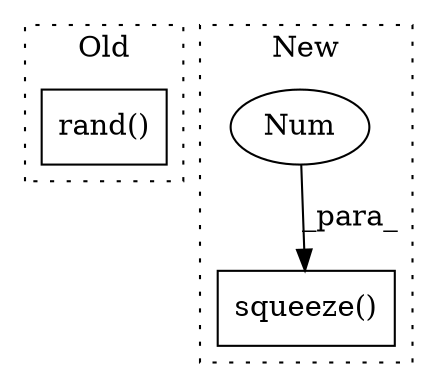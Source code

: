 digraph G {
subgraph cluster0 {
1 [label="rand()" a="75" s="1285,1312" l="11,1" shape="box"];
label = "Old";
style="dotted";
}
subgraph cluster1 {
2 [label="squeeze()" a="75" s="1516,1527" l="10,1" shape="box"];
3 [label="Num" a="76" s="1526" l="1" shape="ellipse"];
label = "New";
style="dotted";
}
3 -> 2 [label="_para_"];
}